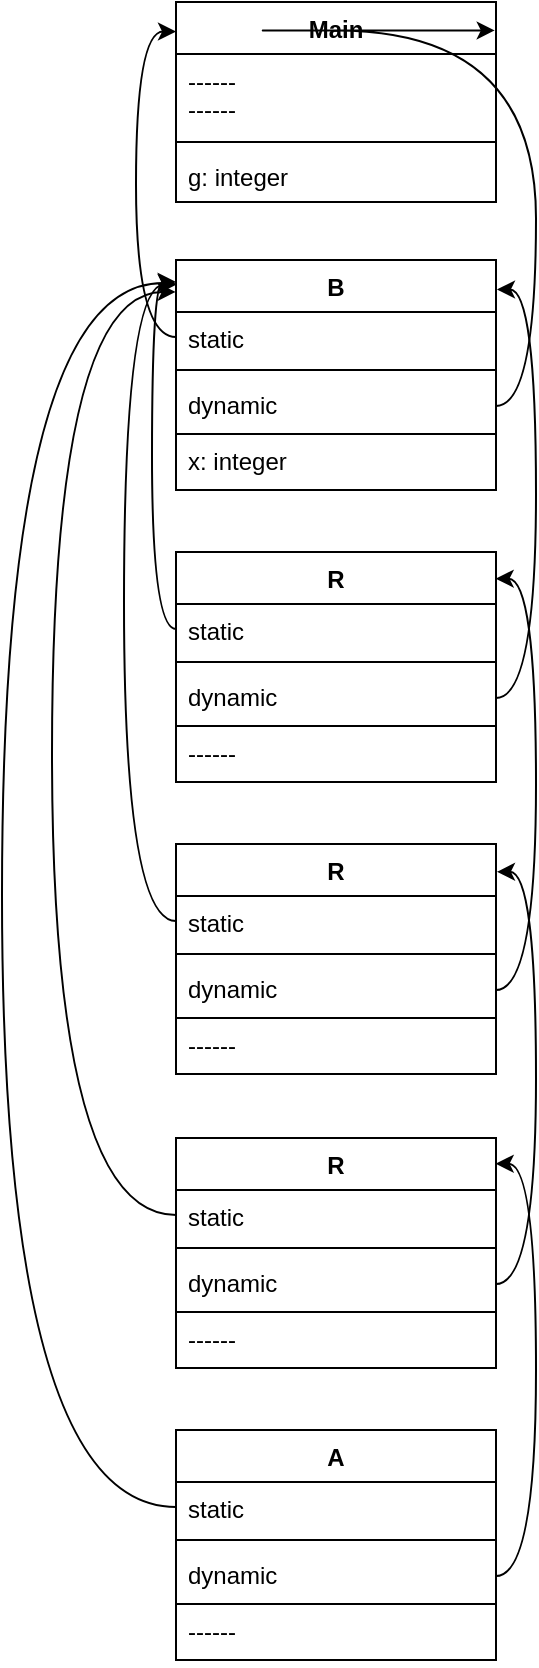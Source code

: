 <mxfile version="13.8.0" type="github">
  <diagram id="C5RBs43oDa-KdzZeNtuy" name="Page-1">
    <mxGraphModel dx="322" dy="605" grid="0" gridSize="10" guides="1" tooltips="1" connect="1" arrows="1" fold="1" page="1" pageScale="1" pageWidth="827" pageHeight="1169" math="0" shadow="0">
      <root>
        <mxCell id="WIyWlLk6GJQsqaUBKTNV-0" />
        <mxCell id="WIyWlLk6GJQsqaUBKTNV-1" parent="WIyWlLk6GJQsqaUBKTNV-0" />
        <mxCell id="wJLKMxvMNdUZgiUZaTAB-29" value="" style="group" vertex="1" connectable="0" parent="WIyWlLk6GJQsqaUBKTNV-1">
          <mxGeometry x="313" y="23" width="160" height="829" as="geometry" />
        </mxCell>
        <mxCell id="wJLKMxvMNdUZgiUZaTAB-0" value="Main" style="swimlane;fontStyle=1;align=center;verticalAlign=top;childLayout=stackLayout;horizontal=1;startSize=26;horizontalStack=0;resizeParent=1;resizeParentMax=0;resizeLast=0;collapsible=1;marginBottom=0;rounded=0;" vertex="1" parent="wJLKMxvMNdUZgiUZaTAB-29">
          <mxGeometry width="160" height="100" as="geometry" />
        </mxCell>
        <mxCell id="wJLKMxvMNdUZgiUZaTAB-1" value="------&#xa;------" style="text;strokeColor=none;fillColor=none;align=left;verticalAlign=top;spacingLeft=4;spacingRight=4;overflow=hidden;rotatable=0;points=[[0,0.5],[1,0.5]];portConstraint=eastwest;" vertex="1" parent="wJLKMxvMNdUZgiUZaTAB-0">
          <mxGeometry y="26" width="160" height="40" as="geometry" />
        </mxCell>
        <mxCell id="wJLKMxvMNdUZgiUZaTAB-2" value="" style="line;strokeWidth=1;fillColor=none;align=left;verticalAlign=middle;spacingTop=-1;spacingLeft=3;spacingRight=3;rotatable=0;labelPosition=right;points=[];portConstraint=eastwest;" vertex="1" parent="wJLKMxvMNdUZgiUZaTAB-0">
          <mxGeometry y="66" width="160" height="8" as="geometry" />
        </mxCell>
        <mxCell id="wJLKMxvMNdUZgiUZaTAB-3" value="g: integer" style="text;strokeColor=none;fillColor=none;align=left;verticalAlign=top;spacingLeft=4;spacingRight=4;overflow=hidden;rotatable=0;points=[[0,0.5],[1,0.5]];portConstraint=eastwest;" vertex="1" parent="wJLKMxvMNdUZgiUZaTAB-0">
          <mxGeometry y="74" width="160" height="26" as="geometry" />
        </mxCell>
        <mxCell id="wJLKMxvMNdUZgiUZaTAB-4" value="B" style="swimlane;fontStyle=1;align=center;verticalAlign=top;childLayout=stackLayout;horizontal=1;startSize=26;horizontalStack=0;resizeParent=1;resizeParentMax=0;resizeLast=0;collapsible=1;marginBottom=0;rounded=0;" vertex="1" parent="wJLKMxvMNdUZgiUZaTAB-29">
          <mxGeometry y="129" width="160" height="115" as="geometry" />
        </mxCell>
        <mxCell id="wJLKMxvMNdUZgiUZaTAB-5" value="static" style="text;strokeColor=none;fillColor=none;align=left;verticalAlign=top;spacingLeft=4;spacingRight=4;overflow=hidden;rotatable=0;points=[[0,0.5],[1,0.5]];portConstraint=eastwest;" vertex="1" parent="wJLKMxvMNdUZgiUZaTAB-4">
          <mxGeometry y="26" width="160" height="25" as="geometry" />
        </mxCell>
        <mxCell id="wJLKMxvMNdUZgiUZaTAB-6" value="" style="line;strokeWidth=1;fillColor=none;align=left;verticalAlign=middle;spacingTop=-1;spacingLeft=3;spacingRight=3;rotatable=0;labelPosition=right;points=[];portConstraint=eastwest;" vertex="1" parent="wJLKMxvMNdUZgiUZaTAB-4">
          <mxGeometry y="51" width="160" height="8" as="geometry" />
        </mxCell>
        <mxCell id="wJLKMxvMNdUZgiUZaTAB-7" value="dynamic" style="text;strokeColor=none;fillColor=none;align=left;verticalAlign=top;spacingLeft=4;spacingRight=4;overflow=hidden;rotatable=0;points=[[0,0.5],[1,0.5]];portConstraint=eastwest;" vertex="1" parent="wJLKMxvMNdUZgiUZaTAB-4">
          <mxGeometry y="59" width="160" height="28" as="geometry" />
        </mxCell>
        <mxCell id="wJLKMxvMNdUZgiUZaTAB-8" value="x: integer" style="text;align=left;verticalAlign=top;spacingLeft=4;spacingRight=4;overflow=hidden;rotatable=0;points=[[0,0.5],[1,0.5]];portConstraint=eastwest;rounded=0;strokeColor=#000000;" vertex="1" parent="wJLKMxvMNdUZgiUZaTAB-4">
          <mxGeometry y="87" width="160" height="28" as="geometry" />
        </mxCell>
        <mxCell id="wJLKMxvMNdUZgiUZaTAB-9" value="R" style="swimlane;fontStyle=1;align=center;verticalAlign=top;childLayout=stackLayout;horizontal=1;startSize=26;horizontalStack=0;resizeParent=1;resizeParentMax=0;resizeLast=0;collapsible=1;marginBottom=0;rounded=0;" vertex="1" parent="wJLKMxvMNdUZgiUZaTAB-29">
          <mxGeometry y="275" width="160" height="115" as="geometry" />
        </mxCell>
        <mxCell id="wJLKMxvMNdUZgiUZaTAB-10" value="static" style="text;strokeColor=none;fillColor=none;align=left;verticalAlign=top;spacingLeft=4;spacingRight=4;overflow=hidden;rotatable=0;points=[[0,0.5],[1,0.5]];portConstraint=eastwest;" vertex="1" parent="wJLKMxvMNdUZgiUZaTAB-9">
          <mxGeometry y="26" width="160" height="25" as="geometry" />
        </mxCell>
        <mxCell id="wJLKMxvMNdUZgiUZaTAB-11" value="" style="line;strokeWidth=1;fillColor=none;align=left;verticalAlign=middle;spacingTop=-1;spacingLeft=3;spacingRight=3;rotatable=0;labelPosition=right;points=[];portConstraint=eastwest;" vertex="1" parent="wJLKMxvMNdUZgiUZaTAB-9">
          <mxGeometry y="51" width="160" height="8" as="geometry" />
        </mxCell>
        <mxCell id="wJLKMxvMNdUZgiUZaTAB-12" value="dynamic" style="text;strokeColor=none;fillColor=none;align=left;verticalAlign=top;spacingLeft=4;spacingRight=4;overflow=hidden;rotatable=0;points=[[0,0.5],[1,0.5]];portConstraint=eastwest;" vertex="1" parent="wJLKMxvMNdUZgiUZaTAB-9">
          <mxGeometry y="59" width="160" height="28" as="geometry" />
        </mxCell>
        <mxCell id="wJLKMxvMNdUZgiUZaTAB-13" value="------" style="text;align=left;verticalAlign=top;spacingLeft=4;spacingRight=4;overflow=hidden;rotatable=0;points=[[0,0.5],[1,0.5]];portConstraint=eastwest;rounded=0;strokeColor=#000000;" vertex="1" parent="wJLKMxvMNdUZgiUZaTAB-9">
          <mxGeometry y="87" width="160" height="28" as="geometry" />
        </mxCell>
        <mxCell id="wJLKMxvMNdUZgiUZaTAB-14" value="R" style="swimlane;fontStyle=1;align=center;verticalAlign=top;childLayout=stackLayout;horizontal=1;startSize=26;horizontalStack=0;resizeParent=1;resizeParentMax=0;resizeLast=0;collapsible=1;marginBottom=0;rounded=0;" vertex="1" parent="wJLKMxvMNdUZgiUZaTAB-29">
          <mxGeometry y="421" width="160" height="115" as="geometry" />
        </mxCell>
        <mxCell id="wJLKMxvMNdUZgiUZaTAB-15" value="static" style="text;strokeColor=none;fillColor=none;align=left;verticalAlign=top;spacingLeft=4;spacingRight=4;overflow=hidden;rotatable=0;points=[[0,0.5],[1,0.5]];portConstraint=eastwest;" vertex="1" parent="wJLKMxvMNdUZgiUZaTAB-14">
          <mxGeometry y="26" width="160" height="25" as="geometry" />
        </mxCell>
        <mxCell id="wJLKMxvMNdUZgiUZaTAB-16" value="" style="line;strokeWidth=1;fillColor=none;align=left;verticalAlign=middle;spacingTop=-1;spacingLeft=3;spacingRight=3;rotatable=0;labelPosition=right;points=[];portConstraint=eastwest;" vertex="1" parent="wJLKMxvMNdUZgiUZaTAB-14">
          <mxGeometry y="51" width="160" height="8" as="geometry" />
        </mxCell>
        <mxCell id="wJLKMxvMNdUZgiUZaTAB-17" value="dynamic" style="text;strokeColor=none;fillColor=none;align=left;verticalAlign=top;spacingLeft=4;spacingRight=4;overflow=hidden;rotatable=0;points=[[0,0.5],[1,0.5]];portConstraint=eastwest;" vertex="1" parent="wJLKMxvMNdUZgiUZaTAB-14">
          <mxGeometry y="59" width="160" height="28" as="geometry" />
        </mxCell>
        <mxCell id="wJLKMxvMNdUZgiUZaTAB-18" value="------" style="text;align=left;verticalAlign=top;spacingLeft=4;spacingRight=4;overflow=hidden;rotatable=0;points=[[0,0.5],[1,0.5]];portConstraint=eastwest;rounded=0;strokeColor=#000000;" vertex="1" parent="wJLKMxvMNdUZgiUZaTAB-14">
          <mxGeometry y="87" width="160" height="28" as="geometry" />
        </mxCell>
        <mxCell id="wJLKMxvMNdUZgiUZaTAB-19" value="R" style="swimlane;fontStyle=1;align=center;verticalAlign=top;childLayout=stackLayout;horizontal=1;startSize=26;horizontalStack=0;resizeParent=1;resizeParentMax=0;resizeLast=0;collapsible=1;marginBottom=0;rounded=0;" vertex="1" parent="wJLKMxvMNdUZgiUZaTAB-29">
          <mxGeometry y="568" width="160" height="115" as="geometry" />
        </mxCell>
        <mxCell id="wJLKMxvMNdUZgiUZaTAB-20" value="static" style="text;strokeColor=none;fillColor=none;align=left;verticalAlign=top;spacingLeft=4;spacingRight=4;overflow=hidden;rotatable=0;points=[[0,0.5],[1,0.5]];portConstraint=eastwest;" vertex="1" parent="wJLKMxvMNdUZgiUZaTAB-19">
          <mxGeometry y="26" width="160" height="25" as="geometry" />
        </mxCell>
        <mxCell id="wJLKMxvMNdUZgiUZaTAB-21" value="" style="line;strokeWidth=1;fillColor=none;align=left;verticalAlign=middle;spacingTop=-1;spacingLeft=3;spacingRight=3;rotatable=0;labelPosition=right;points=[];portConstraint=eastwest;" vertex="1" parent="wJLKMxvMNdUZgiUZaTAB-19">
          <mxGeometry y="51" width="160" height="8" as="geometry" />
        </mxCell>
        <mxCell id="wJLKMxvMNdUZgiUZaTAB-22" value="dynamic" style="text;strokeColor=none;fillColor=none;align=left;verticalAlign=top;spacingLeft=4;spacingRight=4;overflow=hidden;rotatable=0;points=[[0,0.5],[1,0.5]];portConstraint=eastwest;" vertex="1" parent="wJLKMxvMNdUZgiUZaTAB-19">
          <mxGeometry y="59" width="160" height="28" as="geometry" />
        </mxCell>
        <mxCell id="wJLKMxvMNdUZgiUZaTAB-23" value="------" style="text;align=left;verticalAlign=top;spacingLeft=4;spacingRight=4;overflow=hidden;rotatable=0;points=[[0,0.5],[1,0.5]];portConstraint=eastwest;rounded=0;strokeColor=#000000;" vertex="1" parent="wJLKMxvMNdUZgiUZaTAB-19">
          <mxGeometry y="87" width="160" height="28" as="geometry" />
        </mxCell>
        <mxCell id="wJLKMxvMNdUZgiUZaTAB-24" value="A" style="swimlane;fontStyle=1;align=center;verticalAlign=top;childLayout=stackLayout;horizontal=1;startSize=26;horizontalStack=0;resizeParent=1;resizeParentMax=0;resizeLast=0;collapsible=1;marginBottom=0;rounded=0;" vertex="1" parent="wJLKMxvMNdUZgiUZaTAB-29">
          <mxGeometry y="714" width="160" height="115" as="geometry" />
        </mxCell>
        <mxCell id="wJLKMxvMNdUZgiUZaTAB-25" value="static" style="text;strokeColor=none;fillColor=none;align=left;verticalAlign=top;spacingLeft=4;spacingRight=4;overflow=hidden;rotatable=0;points=[[0,0.5],[1,0.5]];portConstraint=eastwest;" vertex="1" parent="wJLKMxvMNdUZgiUZaTAB-24">
          <mxGeometry y="26" width="160" height="25" as="geometry" />
        </mxCell>
        <mxCell id="wJLKMxvMNdUZgiUZaTAB-26" value="" style="line;strokeWidth=1;fillColor=none;align=left;verticalAlign=middle;spacingTop=-1;spacingLeft=3;spacingRight=3;rotatable=0;labelPosition=right;points=[];portConstraint=eastwest;" vertex="1" parent="wJLKMxvMNdUZgiUZaTAB-24">
          <mxGeometry y="51" width="160" height="8" as="geometry" />
        </mxCell>
        <mxCell id="wJLKMxvMNdUZgiUZaTAB-27" value="dynamic" style="text;strokeColor=none;fillColor=none;align=left;verticalAlign=top;spacingLeft=4;spacingRight=4;overflow=hidden;rotatable=0;points=[[0,0.5],[1,0.5]];portConstraint=eastwest;" vertex="1" parent="wJLKMxvMNdUZgiUZaTAB-24">
          <mxGeometry y="59" width="160" height="28" as="geometry" />
        </mxCell>
        <mxCell id="wJLKMxvMNdUZgiUZaTAB-28" value="------" style="text;align=left;verticalAlign=top;spacingLeft=4;spacingRight=4;overflow=hidden;rotatable=0;points=[[0,0.5],[1,0.5]];portConstraint=eastwest;rounded=0;strokeColor=#000000;" vertex="1" parent="wJLKMxvMNdUZgiUZaTAB-24">
          <mxGeometry y="87" width="160" height="28" as="geometry" />
        </mxCell>
        <mxCell id="wJLKMxvMNdUZgiUZaTAB-30" style="edgeStyle=orthogonalEdgeStyle;rounded=0;orthogonalLoop=1;jettySize=auto;html=1;exitX=0;exitY=0.5;exitDx=0;exitDy=0;entryX=0;entryY=0.148;entryDx=0;entryDy=0;entryPerimeter=0;curved=1;" edge="1" parent="wJLKMxvMNdUZgiUZaTAB-29" source="wJLKMxvMNdUZgiUZaTAB-5" target="wJLKMxvMNdUZgiUZaTAB-0">
          <mxGeometry relative="1" as="geometry" />
        </mxCell>
        <mxCell id="wJLKMxvMNdUZgiUZaTAB-31" style="edgeStyle=orthogonalEdgeStyle;rounded=0;orthogonalLoop=1;jettySize=auto;html=1;exitX=1;exitY=0.5;exitDx=0;exitDy=0;entryX=0.996;entryY=0.142;entryDx=0;entryDy=0;entryPerimeter=0;curved=1;" edge="1" parent="wJLKMxvMNdUZgiUZaTAB-29" source="wJLKMxvMNdUZgiUZaTAB-7" target="wJLKMxvMNdUZgiUZaTAB-0">
          <mxGeometry relative="1" as="geometry" />
        </mxCell>
        <mxCell id="wJLKMxvMNdUZgiUZaTAB-37" style="edgeStyle=orthogonalEdgeStyle;curved=1;rounded=0;orthogonalLoop=1;jettySize=auto;html=1;exitX=1;exitY=0.5;exitDx=0;exitDy=0;entryX=0.999;entryY=0.112;entryDx=0;entryDy=0;entryPerimeter=0;" edge="1" parent="wJLKMxvMNdUZgiUZaTAB-29" source="wJLKMxvMNdUZgiUZaTAB-27" target="wJLKMxvMNdUZgiUZaTAB-19">
          <mxGeometry relative="1" as="geometry" />
        </mxCell>
        <mxCell id="wJLKMxvMNdUZgiUZaTAB-39" style="edgeStyle=orthogonalEdgeStyle;curved=1;rounded=0;orthogonalLoop=1;jettySize=auto;html=1;exitX=1;exitY=0.5;exitDx=0;exitDy=0;entryX=1.003;entryY=0.121;entryDx=0;entryDy=0;entryPerimeter=0;" edge="1" parent="wJLKMxvMNdUZgiUZaTAB-29" source="wJLKMxvMNdUZgiUZaTAB-22" target="wJLKMxvMNdUZgiUZaTAB-14">
          <mxGeometry relative="1" as="geometry" />
        </mxCell>
        <mxCell id="wJLKMxvMNdUZgiUZaTAB-40" style="edgeStyle=orthogonalEdgeStyle;curved=1;rounded=0;orthogonalLoop=1;jettySize=auto;html=1;exitX=1;exitY=0.5;exitDx=0;exitDy=0;entryX=0.999;entryY=0.116;entryDx=0;entryDy=0;entryPerimeter=0;" edge="1" parent="wJLKMxvMNdUZgiUZaTAB-29" source="wJLKMxvMNdUZgiUZaTAB-17" target="wJLKMxvMNdUZgiUZaTAB-9">
          <mxGeometry relative="1" as="geometry" />
        </mxCell>
        <mxCell id="wJLKMxvMNdUZgiUZaTAB-41" style="edgeStyle=orthogonalEdgeStyle;curved=1;rounded=0;orthogonalLoop=1;jettySize=auto;html=1;exitX=1;exitY=0.5;exitDx=0;exitDy=0;entryX=1.003;entryY=0.128;entryDx=0;entryDy=0;entryPerimeter=0;" edge="1" parent="wJLKMxvMNdUZgiUZaTAB-29" source="wJLKMxvMNdUZgiUZaTAB-12" target="wJLKMxvMNdUZgiUZaTAB-4">
          <mxGeometry relative="1" as="geometry" />
        </mxCell>
        <mxCell id="wJLKMxvMNdUZgiUZaTAB-42" style="edgeStyle=orthogonalEdgeStyle;curved=1;rounded=0;orthogonalLoop=1;jettySize=auto;html=1;exitX=0;exitY=0.5;exitDx=0;exitDy=0;entryX=-0.001;entryY=0.1;entryDx=0;entryDy=0;entryPerimeter=0;" edge="1" parent="wJLKMxvMNdUZgiUZaTAB-29" source="wJLKMxvMNdUZgiUZaTAB-25" target="wJLKMxvMNdUZgiUZaTAB-4">
          <mxGeometry relative="1" as="geometry">
            <Array as="points">
              <mxPoint x="-87" y="753" />
              <mxPoint x="-87" y="141" />
            </Array>
          </mxGeometry>
        </mxCell>
        <mxCell id="wJLKMxvMNdUZgiUZaTAB-44" style="edgeStyle=orthogonalEdgeStyle;curved=1;rounded=0;orthogonalLoop=1;jettySize=auto;html=1;exitX=0;exitY=0.5;exitDx=0;exitDy=0;entryX=-0.001;entryY=0.139;entryDx=0;entryDy=0;entryPerimeter=0;" edge="1" parent="wJLKMxvMNdUZgiUZaTAB-29" source="wJLKMxvMNdUZgiUZaTAB-20" target="wJLKMxvMNdUZgiUZaTAB-4">
          <mxGeometry relative="1" as="geometry">
            <Array as="points">
              <mxPoint x="-62" y="607" />
              <mxPoint x="-62" y="145" />
            </Array>
          </mxGeometry>
        </mxCell>
        <mxCell id="wJLKMxvMNdUZgiUZaTAB-45" style="edgeStyle=orthogonalEdgeStyle;curved=1;rounded=0;orthogonalLoop=1;jettySize=auto;html=1;exitX=0;exitY=0.5;exitDx=0;exitDy=0;entryX=0.003;entryY=0.106;entryDx=0;entryDy=0;entryPerimeter=0;" edge="1" parent="wJLKMxvMNdUZgiUZaTAB-29" source="wJLKMxvMNdUZgiUZaTAB-15" target="wJLKMxvMNdUZgiUZaTAB-4">
          <mxGeometry relative="1" as="geometry">
            <Array as="points">
              <mxPoint x="-26" y="460" />
              <mxPoint x="-26" y="141" />
            </Array>
          </mxGeometry>
        </mxCell>
        <mxCell id="wJLKMxvMNdUZgiUZaTAB-46" style="edgeStyle=orthogonalEdgeStyle;curved=1;rounded=0;orthogonalLoop=1;jettySize=auto;html=1;exitX=0;exitY=0.5;exitDx=0;exitDy=0;entryX=-0.001;entryY=0.095;entryDx=0;entryDy=0;entryPerimeter=0;" edge="1" parent="wJLKMxvMNdUZgiUZaTAB-29" source="wJLKMxvMNdUZgiUZaTAB-10" target="wJLKMxvMNdUZgiUZaTAB-4">
          <mxGeometry relative="1" as="geometry">
            <Array as="points">
              <mxPoint x="-12" y="314" />
              <mxPoint x="-12" y="140" />
            </Array>
          </mxGeometry>
        </mxCell>
      </root>
    </mxGraphModel>
  </diagram>
</mxfile>

